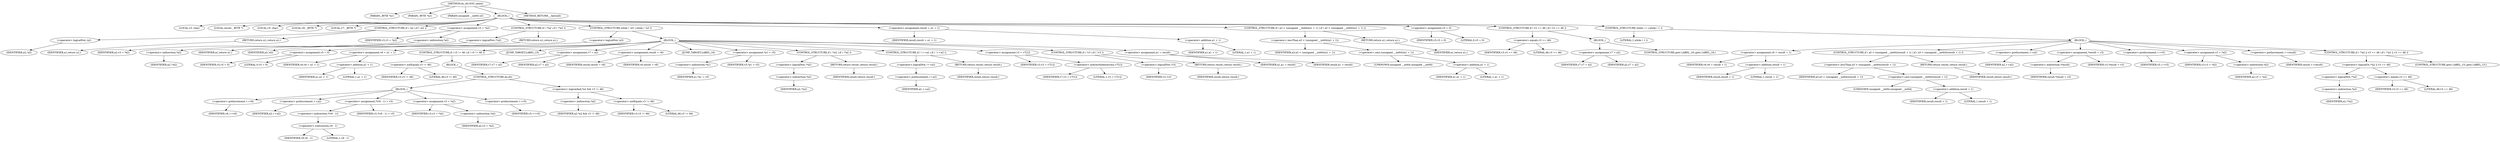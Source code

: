 digraph do_rfc1035_name {  
"1000106" [label = "(METHOD,do_rfc1035_name)" ]
"1000107" [label = "(PARAM,_BYTE *a1)" ]
"1000108" [label = "(PARAM,_BYTE *a2)" ]
"1000109" [label = "(PARAM,unsigned __int64 a3)" ]
"1000110" [label = "(BLOCK,,)" ]
"1000111" [label = "(LOCAL,v3: char)" ]
"1000112" [label = "(LOCAL,result: _BYTE *)" ]
"1000113" [label = "(LOCAL,v5: char)" ]
"1000114" [label = "(LOCAL,v6: _BYTE *)" ]
"1000115" [label = "(LOCAL,v7: _BYTE *)" ]
"1000116" [label = "(CONTROL_STRUCTURE,if ( !a2 ),if ( !a2 ))" ]
"1000117" [label = "(<operator>.logicalNot,!a2)" ]
"1000118" [label = "(IDENTIFIER,a2,!a2)" ]
"1000119" [label = "(RETURN,return a1;,return a1;)" ]
"1000120" [label = "(IDENTIFIER,a1,return a1;)" ]
"1000121" [label = "(<operator>.assignment,v3 = *a2)" ]
"1000122" [label = "(IDENTIFIER,v3,v3 = *a2)" ]
"1000123" [label = "(<operator>.indirection,*a2)" ]
"1000124" [label = "(IDENTIFIER,a2,v3 = *a2)" ]
"1000125" [label = "(CONTROL_STRUCTURE,if ( !*a2 ),if ( !*a2 ))" ]
"1000126" [label = "(<operator>.logicalNot,!*a2)" ]
"1000127" [label = "(<operator>.indirection,*a2)" ]
"1000128" [label = "(IDENTIFIER,a2,!*a2)" ]
"1000129" [label = "(RETURN,return a1;,return a1;)" ]
"1000130" [label = "(IDENTIFIER,a1,return a1;)" ]
"1000131" [label = "(CONTROL_STRUCTURE,while ( !a3 ),while ( !a3 ))" ]
"1000132" [label = "(<operator>.logicalNot,!a3)" ]
"1000133" [label = "(IDENTIFIER,a3,!a3)" ]
"1000134" [label = "(BLOCK,,)" ]
"1000135" [label = "(<operator>.assignment,v5 = 0)" ]
"1000136" [label = "(IDENTIFIER,v5,v5 = 0)" ]
"1000137" [label = "(LITERAL,0,v5 = 0)" ]
"1000138" [label = "(<operator>.assignment,v6 = a1 + 1)" ]
"1000139" [label = "(IDENTIFIER,v6,v6 = a1 + 1)" ]
"1000140" [label = "(<operator>.addition,a1 + 1)" ]
"1000141" [label = "(IDENTIFIER,a1,a1 + 1)" ]
"1000142" [label = "(LITERAL,1,a1 + 1)" ]
"1000143" [label = "(CONTROL_STRUCTURE,if ( v3 != 46 ),if ( v3 != 46 ))" ]
"1000144" [label = "(<operator>.notEquals,v3 != 46)" ]
"1000145" [label = "(IDENTIFIER,v3,v3 != 46)" ]
"1000146" [label = "(LITERAL,46,v3 != 46)" ]
"1000147" [label = "(BLOCK,,)" ]
"1000148" [label = "(CONTROL_STRUCTURE,do,do)" ]
"1000149" [label = "(BLOCK,,)" ]
"1000150" [label = "(<operator>.preIncrement,++v6)" ]
"1000151" [label = "(IDENTIFIER,v6,++v6)" ]
"1000152" [label = "(<operator>.preIncrement,++a2)" ]
"1000153" [label = "(IDENTIFIER,a2,++a2)" ]
"1000154" [label = "(<operator>.assignment,*(v6 - 1) = v3)" ]
"1000155" [label = "(<operator>.indirection,*(v6 - 1))" ]
"1000156" [label = "(<operator>.subtraction,v6 - 1)" ]
"1000157" [label = "(IDENTIFIER,v6,v6 - 1)" ]
"1000158" [label = "(LITERAL,1,v6 - 1)" ]
"1000159" [label = "(IDENTIFIER,v3,*(v6 - 1) = v3)" ]
"1000160" [label = "(<operator>.assignment,v3 = *a2)" ]
"1000161" [label = "(IDENTIFIER,v3,v3 = *a2)" ]
"1000162" [label = "(<operator>.indirection,*a2)" ]
"1000163" [label = "(IDENTIFIER,a2,v3 = *a2)" ]
"1000164" [label = "(<operator>.preIncrement,++v5)" ]
"1000165" [label = "(IDENTIFIER,v5,++v5)" ]
"1000166" [label = "(<operator>.logicalAnd,*a2 && v3 != 46)" ]
"1000167" [label = "(<operator>.indirection,*a2)" ]
"1000168" [label = "(IDENTIFIER,a2,*a2 && v3 != 46)" ]
"1000169" [label = "(<operator>.notEquals,v3 != 46)" ]
"1000170" [label = "(IDENTIFIER,v3,v3 != 46)" ]
"1000171" [label = "(LITERAL,46,v3 != 46)" ]
"1000172" [label = "(JUMP_TARGET,LABEL_15)" ]
"1000173" [label = "(<operator>.assignment,v7 = a2)" ]
"1000174" [label = "(IDENTIFIER,v7,v7 = a2)" ]
"1000175" [label = "(IDENTIFIER,a2,v7 = a2)" ]
"1000176" [label = "(<operator>.assignment,result = v6)" ]
"1000177" [label = "(IDENTIFIER,result,result = v6)" ]
"1000178" [label = "(IDENTIFIER,v6,result = v6)" ]
"1000179" [label = "(JUMP_TARGET,LABEL_16)" ]
"1000180" [label = "(<operator>.assignment,*a1 = v5)" ]
"1000181" [label = "(<operator>.indirection,*a1)" ]
"1000182" [label = "(IDENTIFIER,a1,*a1 = v5)" ]
"1000183" [label = "(IDENTIFIER,v5,*a1 = v5)" ]
"1000184" [label = "(CONTROL_STRUCTURE,if ( !*a2 ),if ( !*a2 ))" ]
"1000185" [label = "(<operator>.logicalNot,!*a2)" ]
"1000186" [label = "(<operator>.indirection,*a2)" ]
"1000187" [label = "(IDENTIFIER,a2,!*a2)" ]
"1000188" [label = "(RETURN,return result;,return result;)" ]
"1000189" [label = "(IDENTIFIER,result,return result;)" ]
"1000190" [label = "(CONTROL_STRUCTURE,if ( !++a2 ),if ( !++a2 ))" ]
"1000191" [label = "(<operator>.logicalNot,!++a2)" ]
"1000192" [label = "(<operator>.preIncrement,++a2)" ]
"1000193" [label = "(IDENTIFIER,a2,++a2)" ]
"1000194" [label = "(RETURN,return result;,return result;)" ]
"1000195" [label = "(IDENTIFIER,result,return result;)" ]
"1000196" [label = "(<operator>.assignment,v3 = v7[1])" ]
"1000197" [label = "(IDENTIFIER,v3,v3 = v7[1])" ]
"1000198" [label = "(<operator>.indirectIndexAccess,v7[1])" ]
"1000199" [label = "(IDENTIFIER,v7,v3 = v7[1])" ]
"1000200" [label = "(LITERAL,1,v3 = v7[1])" ]
"1000201" [label = "(CONTROL_STRUCTURE,if ( !v3 ),if ( !v3 ))" ]
"1000202" [label = "(<operator>.logicalNot,!v3)" ]
"1000203" [label = "(IDENTIFIER,v3,!v3)" ]
"1000204" [label = "(RETURN,return result;,return result;)" ]
"1000205" [label = "(IDENTIFIER,result,return result;)" ]
"1000206" [label = "(<operator>.assignment,a1 = result)" ]
"1000207" [label = "(IDENTIFIER,a1,a1 = result)" ]
"1000208" [label = "(IDENTIFIER,result,a1 = result)" ]
"1000209" [label = "(<operator>.assignment,result = a1 + 1)" ]
"1000210" [label = "(IDENTIFIER,result,result = a1 + 1)" ]
"1000211" [label = "(<operator>.addition,a1 + 1)" ]
"1000212" [label = "(IDENTIFIER,a1,a1 + 1)" ]
"1000213" [label = "(LITERAL,1,a1 + 1)" ]
"1000214" [label = "(CONTROL_STRUCTURE,if ( a3 < (unsigned __int64)(a1 + 1) ),if ( a3 < (unsigned __int64)(a1 + 1) ))" ]
"1000215" [label = "(<operator>.lessThan,a3 < (unsigned __int64)(a1 + 1))" ]
"1000216" [label = "(IDENTIFIER,a3,a3 < (unsigned __int64)(a1 + 1))" ]
"1000217" [label = "(<operator>.cast,(unsigned __int64)(a1 + 1))" ]
"1000218" [label = "(UNKNOWN,unsigned __int64,unsigned __int64)" ]
"1000219" [label = "(<operator>.addition,a1 + 1)" ]
"1000220" [label = "(IDENTIFIER,a1,a1 + 1)" ]
"1000221" [label = "(LITERAL,1,a1 + 1)" ]
"1000222" [label = "(RETURN,return a1;,return a1;)" ]
"1000223" [label = "(IDENTIFIER,a1,return a1;)" ]
"1000224" [label = "(<operator>.assignment,v5 = 0)" ]
"1000225" [label = "(IDENTIFIER,v5,v5 = 0)" ]
"1000226" [label = "(LITERAL,0,v5 = 0)" ]
"1000227" [label = "(CONTROL_STRUCTURE,if ( v3 == 46 ),if ( v3 == 46 ))" ]
"1000228" [label = "(<operator>.equals,v3 == 46)" ]
"1000229" [label = "(IDENTIFIER,v3,v3 == 46)" ]
"1000230" [label = "(LITERAL,46,v3 == 46)" ]
"1000231" [label = "(BLOCK,,)" ]
"1000232" [label = "(<operator>.assignment,v7 = a2)" ]
"1000233" [label = "(IDENTIFIER,v7,v7 = a2)" ]
"1000234" [label = "(IDENTIFIER,a2,v7 = a2)" ]
"1000235" [label = "(CONTROL_STRUCTURE,goto LABEL_16;,goto LABEL_16;)" ]
"1000236" [label = "(CONTROL_STRUCTURE,while ( 1 ),while ( 1 ))" ]
"1000237" [label = "(LITERAL,1,while ( 1 ))" ]
"1000238" [label = "(BLOCK,,)" ]
"1000239" [label = "(<operator>.assignment,v6 = result + 1)" ]
"1000240" [label = "(IDENTIFIER,v6,v6 = result + 1)" ]
"1000241" [label = "(<operator>.addition,result + 1)" ]
"1000242" [label = "(IDENTIFIER,result,result + 1)" ]
"1000243" [label = "(LITERAL,1,result + 1)" ]
"1000244" [label = "(CONTROL_STRUCTURE,if ( a3 < (unsigned __int64)(result + 1) ),if ( a3 < (unsigned __int64)(result + 1) ))" ]
"1000245" [label = "(<operator>.lessThan,a3 < (unsigned __int64)(result + 1))" ]
"1000246" [label = "(IDENTIFIER,a3,a3 < (unsigned __int64)(result + 1))" ]
"1000247" [label = "(<operator>.cast,(unsigned __int64)(result + 1))" ]
"1000248" [label = "(UNKNOWN,unsigned __int64,unsigned __int64)" ]
"1000249" [label = "(<operator>.addition,result + 1)" ]
"1000250" [label = "(IDENTIFIER,result,result + 1)" ]
"1000251" [label = "(LITERAL,1,result + 1)" ]
"1000252" [label = "(RETURN,return result;,return result;)" ]
"1000253" [label = "(IDENTIFIER,result,return result;)" ]
"1000254" [label = "(<operator>.preIncrement,++a2)" ]
"1000255" [label = "(IDENTIFIER,a2,++a2)" ]
"1000256" [label = "(<operator>.assignment,*result = v3)" ]
"1000257" [label = "(<operator>.indirection,*result)" ]
"1000258" [label = "(IDENTIFIER,result,*result = v3)" ]
"1000259" [label = "(IDENTIFIER,v3,*result = v3)" ]
"1000260" [label = "(<operator>.preIncrement,++v5)" ]
"1000261" [label = "(IDENTIFIER,v5,++v5)" ]
"1000262" [label = "(<operator>.assignment,v3 = *a2)" ]
"1000263" [label = "(IDENTIFIER,v3,v3 = *a2)" ]
"1000264" [label = "(<operator>.indirection,*a2)" ]
"1000265" [label = "(IDENTIFIER,a2,v3 = *a2)" ]
"1000266" [label = "(<operator>.preIncrement,++result)" ]
"1000267" [label = "(IDENTIFIER,result,++result)" ]
"1000268" [label = "(CONTROL_STRUCTURE,if ( !*a2 || v3 == 46 ),if ( !*a2 || v3 == 46 ))" ]
"1000269" [label = "(<operator>.logicalOr,!*a2 || v3 == 46)" ]
"1000270" [label = "(<operator>.logicalNot,!*a2)" ]
"1000271" [label = "(<operator>.indirection,*a2)" ]
"1000272" [label = "(IDENTIFIER,a2,!*a2)" ]
"1000273" [label = "(<operator>.equals,v3 == 46)" ]
"1000274" [label = "(IDENTIFIER,v3,v3 == 46)" ]
"1000275" [label = "(LITERAL,46,v3 == 46)" ]
"1000276" [label = "(CONTROL_STRUCTURE,goto LABEL_15;,goto LABEL_15;)" ]
"1000277" [label = "(METHOD_RETURN,__fastcall)" ]
  "1000106" -> "1000107" 
  "1000106" -> "1000108" 
  "1000106" -> "1000109" 
  "1000106" -> "1000110" 
  "1000106" -> "1000277" 
  "1000110" -> "1000111" 
  "1000110" -> "1000112" 
  "1000110" -> "1000113" 
  "1000110" -> "1000114" 
  "1000110" -> "1000115" 
  "1000110" -> "1000116" 
  "1000110" -> "1000121" 
  "1000110" -> "1000125" 
  "1000110" -> "1000131" 
  "1000110" -> "1000209" 
  "1000110" -> "1000214" 
  "1000110" -> "1000224" 
  "1000110" -> "1000227" 
  "1000110" -> "1000236" 
  "1000116" -> "1000117" 
  "1000116" -> "1000119" 
  "1000117" -> "1000118" 
  "1000119" -> "1000120" 
  "1000121" -> "1000122" 
  "1000121" -> "1000123" 
  "1000123" -> "1000124" 
  "1000125" -> "1000126" 
  "1000125" -> "1000129" 
  "1000126" -> "1000127" 
  "1000127" -> "1000128" 
  "1000129" -> "1000130" 
  "1000131" -> "1000132" 
  "1000131" -> "1000134" 
  "1000132" -> "1000133" 
  "1000134" -> "1000135" 
  "1000134" -> "1000138" 
  "1000134" -> "1000143" 
  "1000134" -> "1000172" 
  "1000134" -> "1000173" 
  "1000134" -> "1000176" 
  "1000134" -> "1000179" 
  "1000134" -> "1000180" 
  "1000134" -> "1000184" 
  "1000134" -> "1000190" 
  "1000134" -> "1000196" 
  "1000134" -> "1000201" 
  "1000134" -> "1000206" 
  "1000135" -> "1000136" 
  "1000135" -> "1000137" 
  "1000138" -> "1000139" 
  "1000138" -> "1000140" 
  "1000140" -> "1000141" 
  "1000140" -> "1000142" 
  "1000143" -> "1000144" 
  "1000143" -> "1000147" 
  "1000144" -> "1000145" 
  "1000144" -> "1000146" 
  "1000147" -> "1000148" 
  "1000148" -> "1000149" 
  "1000148" -> "1000166" 
  "1000149" -> "1000150" 
  "1000149" -> "1000152" 
  "1000149" -> "1000154" 
  "1000149" -> "1000160" 
  "1000149" -> "1000164" 
  "1000150" -> "1000151" 
  "1000152" -> "1000153" 
  "1000154" -> "1000155" 
  "1000154" -> "1000159" 
  "1000155" -> "1000156" 
  "1000156" -> "1000157" 
  "1000156" -> "1000158" 
  "1000160" -> "1000161" 
  "1000160" -> "1000162" 
  "1000162" -> "1000163" 
  "1000164" -> "1000165" 
  "1000166" -> "1000167" 
  "1000166" -> "1000169" 
  "1000167" -> "1000168" 
  "1000169" -> "1000170" 
  "1000169" -> "1000171" 
  "1000173" -> "1000174" 
  "1000173" -> "1000175" 
  "1000176" -> "1000177" 
  "1000176" -> "1000178" 
  "1000180" -> "1000181" 
  "1000180" -> "1000183" 
  "1000181" -> "1000182" 
  "1000184" -> "1000185" 
  "1000184" -> "1000188" 
  "1000185" -> "1000186" 
  "1000186" -> "1000187" 
  "1000188" -> "1000189" 
  "1000190" -> "1000191" 
  "1000190" -> "1000194" 
  "1000191" -> "1000192" 
  "1000192" -> "1000193" 
  "1000194" -> "1000195" 
  "1000196" -> "1000197" 
  "1000196" -> "1000198" 
  "1000198" -> "1000199" 
  "1000198" -> "1000200" 
  "1000201" -> "1000202" 
  "1000201" -> "1000204" 
  "1000202" -> "1000203" 
  "1000204" -> "1000205" 
  "1000206" -> "1000207" 
  "1000206" -> "1000208" 
  "1000209" -> "1000210" 
  "1000209" -> "1000211" 
  "1000211" -> "1000212" 
  "1000211" -> "1000213" 
  "1000214" -> "1000215" 
  "1000214" -> "1000222" 
  "1000215" -> "1000216" 
  "1000215" -> "1000217" 
  "1000217" -> "1000218" 
  "1000217" -> "1000219" 
  "1000219" -> "1000220" 
  "1000219" -> "1000221" 
  "1000222" -> "1000223" 
  "1000224" -> "1000225" 
  "1000224" -> "1000226" 
  "1000227" -> "1000228" 
  "1000227" -> "1000231" 
  "1000228" -> "1000229" 
  "1000228" -> "1000230" 
  "1000231" -> "1000232" 
  "1000231" -> "1000235" 
  "1000232" -> "1000233" 
  "1000232" -> "1000234" 
  "1000236" -> "1000237" 
  "1000236" -> "1000238" 
  "1000238" -> "1000239" 
  "1000238" -> "1000244" 
  "1000238" -> "1000254" 
  "1000238" -> "1000256" 
  "1000238" -> "1000260" 
  "1000238" -> "1000262" 
  "1000238" -> "1000266" 
  "1000238" -> "1000268" 
  "1000239" -> "1000240" 
  "1000239" -> "1000241" 
  "1000241" -> "1000242" 
  "1000241" -> "1000243" 
  "1000244" -> "1000245" 
  "1000244" -> "1000252" 
  "1000245" -> "1000246" 
  "1000245" -> "1000247" 
  "1000247" -> "1000248" 
  "1000247" -> "1000249" 
  "1000249" -> "1000250" 
  "1000249" -> "1000251" 
  "1000252" -> "1000253" 
  "1000254" -> "1000255" 
  "1000256" -> "1000257" 
  "1000256" -> "1000259" 
  "1000257" -> "1000258" 
  "1000260" -> "1000261" 
  "1000262" -> "1000263" 
  "1000262" -> "1000264" 
  "1000264" -> "1000265" 
  "1000266" -> "1000267" 
  "1000268" -> "1000269" 
  "1000268" -> "1000276" 
  "1000269" -> "1000270" 
  "1000269" -> "1000273" 
  "1000270" -> "1000271" 
  "1000271" -> "1000272" 
  "1000273" -> "1000274" 
  "1000273" -> "1000275" 
}

